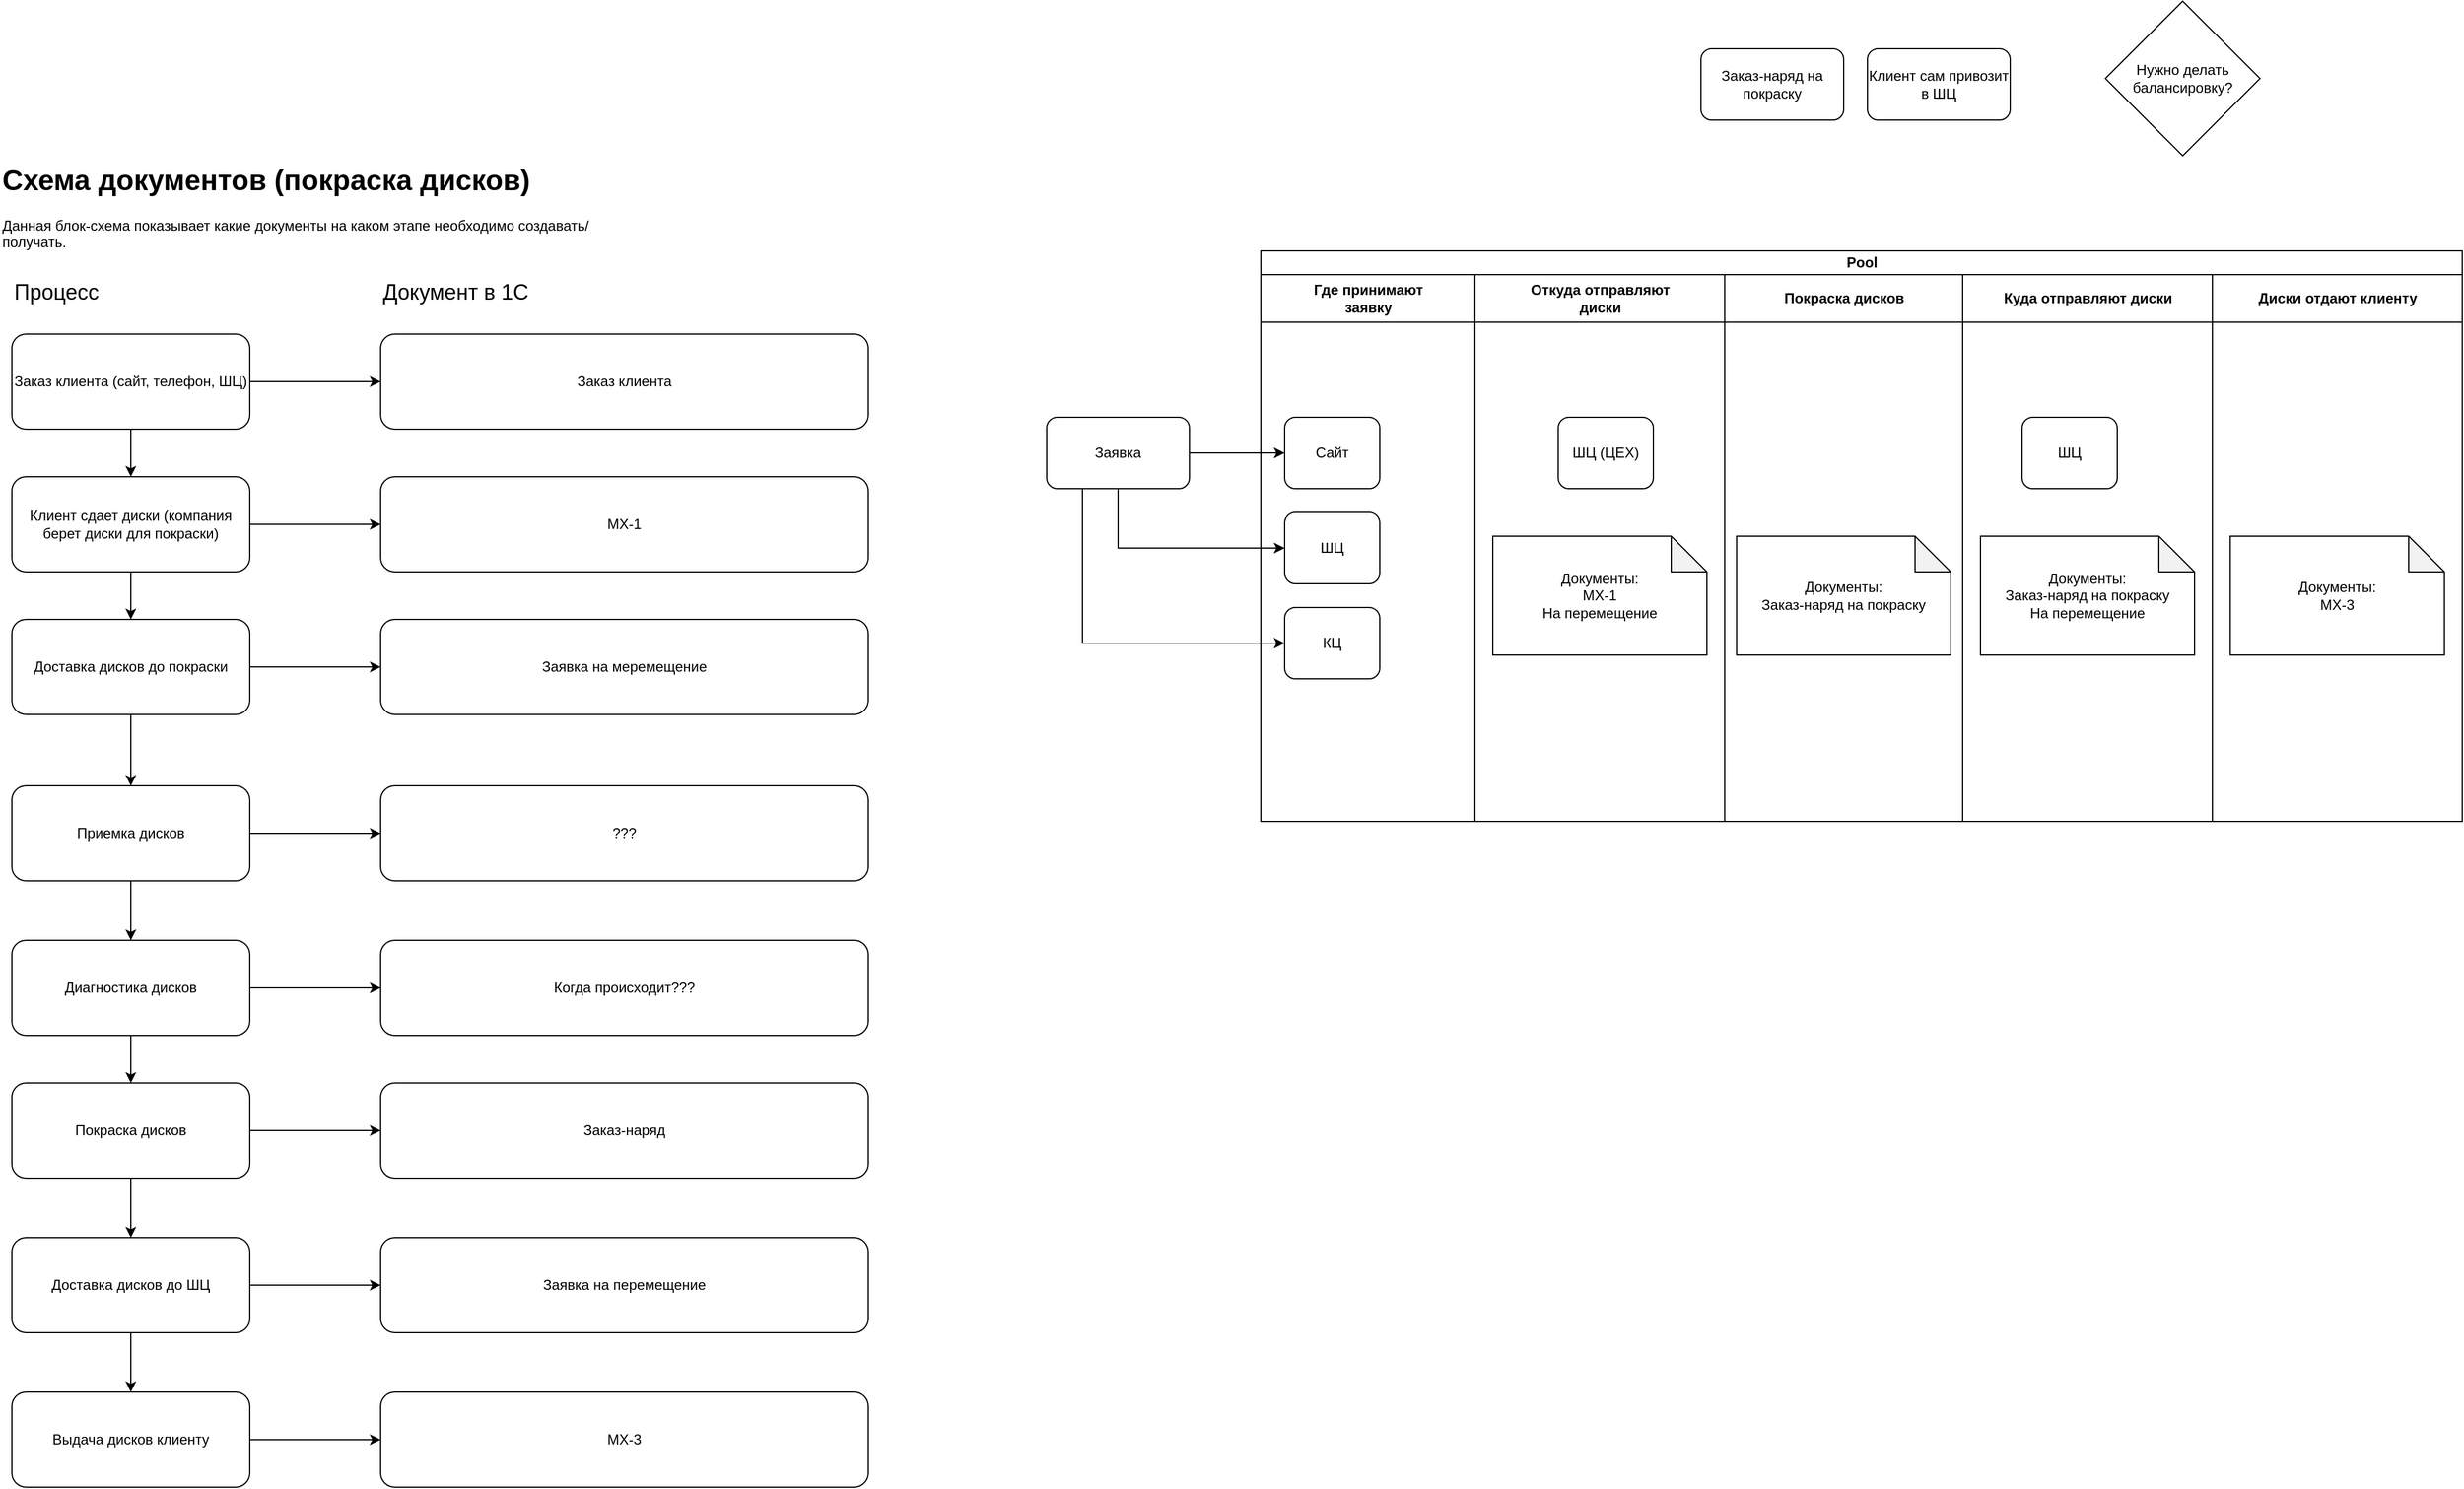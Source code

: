 <mxfile version="24.8.6">
  <diagram name="Page-1" id="uKkZgEGP30LBr_39MSwS">
    <mxGraphModel dx="1434" dy="1999" grid="1" gridSize="10" guides="1" tooltips="1" connect="1" arrows="1" fold="1" page="1" pageScale="1" pageWidth="827" pageHeight="1169" math="0" shadow="0">
      <root>
        <mxCell id="0" />
        <mxCell id="1" parent="0" />
        <mxCell id="SI2vmK9ZlvfOi17jyT_v-1" value="&lt;h1 style=&quot;margin-top: 0px;&quot;&gt;Схема документов (покраска дисков)&lt;/h1&gt;&lt;p&gt;Данная блок-схема показывает какие документы на каком этапе необходимо создавать/получать.&lt;/p&gt;" style="text;html=1;whiteSpace=wrap;overflow=hidden;rounded=0;" parent="1" vertex="1">
          <mxGeometry x="30" y="100" width="500" height="90" as="geometry" />
        </mxCell>
        <mxCell id="ca0fCaTmjlNiCSsV8HPN-5" value="" style="edgeStyle=orthogonalEdgeStyle;rounded=0;orthogonalLoop=1;jettySize=auto;html=1;" parent="1" source="SI2vmK9ZlvfOi17jyT_v-2" target="SI2vmK9ZlvfOi17jyT_v-5" edge="1">
          <mxGeometry relative="1" as="geometry" />
        </mxCell>
        <mxCell id="l2a7VMQjhgG2JfQVXqEQ-9" value="" style="edgeStyle=orthogonalEdgeStyle;rounded=0;orthogonalLoop=1;jettySize=auto;html=1;" edge="1" parent="1" source="SI2vmK9ZlvfOi17jyT_v-2" target="ca0fCaTmjlNiCSsV8HPN-11">
          <mxGeometry relative="1" as="geometry" />
        </mxCell>
        <mxCell id="SI2vmK9ZlvfOi17jyT_v-2" value="Заказ клиента (сайт, телефон, ШЦ)" style="rounded=1;whiteSpace=wrap;html=1;" parent="1" vertex="1">
          <mxGeometry x="40" y="250" width="200" height="80" as="geometry" />
        </mxCell>
        <mxCell id="ca0fCaTmjlNiCSsV8HPN-6" value="" style="edgeStyle=orthogonalEdgeStyle;rounded=0;orthogonalLoop=1;jettySize=auto;html=1;" parent="1" source="SI2vmK9ZlvfOi17jyT_v-5" target="ca0fCaTmjlNiCSsV8HPN-1" edge="1">
          <mxGeometry relative="1" as="geometry" />
        </mxCell>
        <mxCell id="l2a7VMQjhgG2JfQVXqEQ-10" value="" style="edgeStyle=orthogonalEdgeStyle;rounded=0;orthogonalLoop=1;jettySize=auto;html=1;" edge="1" parent="1" source="SI2vmK9ZlvfOi17jyT_v-5" target="ca0fCaTmjlNiCSsV8HPN-13">
          <mxGeometry relative="1" as="geometry" />
        </mxCell>
        <mxCell id="SI2vmK9ZlvfOi17jyT_v-5" value="Клиент сдает диски (компания берет диски для покраски)" style="rounded=1;whiteSpace=wrap;html=1;" parent="1" vertex="1">
          <mxGeometry x="40" y="370" width="200" height="80" as="geometry" />
        </mxCell>
        <mxCell id="l2a7VMQjhgG2JfQVXqEQ-11" value="" style="edgeStyle=orthogonalEdgeStyle;rounded=0;orthogonalLoop=1;jettySize=auto;html=1;" edge="1" parent="1" source="ca0fCaTmjlNiCSsV8HPN-1" target="ca0fCaTmjlNiCSsV8HPN-15">
          <mxGeometry relative="1" as="geometry" />
        </mxCell>
        <mxCell id="l2a7VMQjhgG2JfQVXqEQ-17" value="" style="edgeStyle=orthogonalEdgeStyle;rounded=0;orthogonalLoop=1;jettySize=auto;html=1;" edge="1" parent="1" source="ca0fCaTmjlNiCSsV8HPN-1" target="l2a7VMQjhgG2JfQVXqEQ-15">
          <mxGeometry relative="1" as="geometry" />
        </mxCell>
        <mxCell id="ca0fCaTmjlNiCSsV8HPN-1" value="Доставка дисков до покраски" style="rounded=1;whiteSpace=wrap;html=1;" parent="1" vertex="1">
          <mxGeometry x="40" y="490" width="200" height="80" as="geometry" />
        </mxCell>
        <mxCell id="ca0fCaTmjlNiCSsV8HPN-8" value="" style="edgeStyle=orthogonalEdgeStyle;rounded=0;orthogonalLoop=1;jettySize=auto;html=1;" parent="1" source="ca0fCaTmjlNiCSsV8HPN-2" target="ca0fCaTmjlNiCSsV8HPN-3" edge="1">
          <mxGeometry relative="1" as="geometry" />
        </mxCell>
        <mxCell id="l2a7VMQjhgG2JfQVXqEQ-12" value="" style="edgeStyle=orthogonalEdgeStyle;rounded=0;orthogonalLoop=1;jettySize=auto;html=1;" edge="1" parent="1" source="ca0fCaTmjlNiCSsV8HPN-2" target="ca0fCaTmjlNiCSsV8HPN-17">
          <mxGeometry relative="1" as="geometry" />
        </mxCell>
        <mxCell id="ca0fCaTmjlNiCSsV8HPN-2" value="Покраска дисков" style="rounded=1;whiteSpace=wrap;html=1;" parent="1" vertex="1">
          <mxGeometry x="40" y="880" width="200" height="80" as="geometry" />
        </mxCell>
        <mxCell id="ca0fCaTmjlNiCSsV8HPN-9" value="" style="edgeStyle=orthogonalEdgeStyle;rounded=0;orthogonalLoop=1;jettySize=auto;html=1;" parent="1" source="ca0fCaTmjlNiCSsV8HPN-3" target="ca0fCaTmjlNiCSsV8HPN-4" edge="1">
          <mxGeometry relative="1" as="geometry" />
        </mxCell>
        <mxCell id="l2a7VMQjhgG2JfQVXqEQ-13" value="" style="edgeStyle=orthogonalEdgeStyle;rounded=0;orthogonalLoop=1;jettySize=auto;html=1;" edge="1" parent="1" source="ca0fCaTmjlNiCSsV8HPN-3" target="ca0fCaTmjlNiCSsV8HPN-19">
          <mxGeometry relative="1" as="geometry" />
        </mxCell>
        <mxCell id="ca0fCaTmjlNiCSsV8HPN-3" value="Доставка дисков до ШЦ" style="rounded=1;whiteSpace=wrap;html=1;" parent="1" vertex="1">
          <mxGeometry x="40" y="1010" width="200" height="80" as="geometry" />
        </mxCell>
        <mxCell id="l2a7VMQjhgG2JfQVXqEQ-14" value="" style="edgeStyle=orthogonalEdgeStyle;rounded=0;orthogonalLoop=1;jettySize=auto;html=1;" edge="1" parent="1" source="ca0fCaTmjlNiCSsV8HPN-4" target="ca0fCaTmjlNiCSsV8HPN-20">
          <mxGeometry relative="1" as="geometry" />
        </mxCell>
        <mxCell id="ca0fCaTmjlNiCSsV8HPN-4" value="Выдача дисков клиенту" style="rounded=1;whiteSpace=wrap;html=1;" parent="1" vertex="1">
          <mxGeometry x="40" y="1140" width="200" height="80" as="geometry" />
        </mxCell>
        <mxCell id="ca0fCaTmjlNiCSsV8HPN-11" value="Заказ клиента" style="rounded=1;whiteSpace=wrap;html=1;" parent="1" vertex="1">
          <mxGeometry x="350" y="250" width="410" height="80" as="geometry" />
        </mxCell>
        <mxCell id="ca0fCaTmjlNiCSsV8HPN-13" value="МХ-1" style="rounded=1;whiteSpace=wrap;html=1;" parent="1" vertex="1">
          <mxGeometry x="350" y="370" width="410" height="80" as="geometry" />
        </mxCell>
        <mxCell id="ca0fCaTmjlNiCSsV8HPN-15" value="Заявка на меремещение" style="rounded=1;whiteSpace=wrap;html=1;" parent="1" vertex="1">
          <mxGeometry x="350" y="490" width="410" height="80" as="geometry" />
        </mxCell>
        <mxCell id="ca0fCaTmjlNiCSsV8HPN-17" value="Заказ-наряд" style="rounded=1;whiteSpace=wrap;html=1;" parent="1" vertex="1">
          <mxGeometry x="350" y="880" width="410" height="80" as="geometry" />
        </mxCell>
        <mxCell id="ca0fCaTmjlNiCSsV8HPN-19" value="Заявка на перемещение" style="rounded=1;whiteSpace=wrap;html=1;" parent="1" vertex="1">
          <mxGeometry x="350" y="1010" width="410" height="80" as="geometry" />
        </mxCell>
        <mxCell id="ca0fCaTmjlNiCSsV8HPN-20" value="МХ-3" style="rounded=1;whiteSpace=wrap;html=1;" parent="1" vertex="1">
          <mxGeometry x="350" y="1140" width="410" height="80" as="geometry" />
        </mxCell>
        <mxCell id="jrkXxCvTE8E_6U-OKGmR-1" value="Процесс" style="text;html=1;align=left;verticalAlign=middle;whiteSpace=wrap;rounded=0;fontSize=18;" parent="1" vertex="1">
          <mxGeometry x="40" y="190" width="200" height="50" as="geometry" />
        </mxCell>
        <mxCell id="jrkXxCvTE8E_6U-OKGmR-2" value="Документ в 1С" style="text;html=1;align=left;verticalAlign=middle;whiteSpace=wrap;rounded=0;fontSize=18;" parent="1" vertex="1">
          <mxGeometry x="350" y="190" width="200" height="50" as="geometry" />
        </mxCell>
        <mxCell id="jrkXxCvTE8E_6U-OKGmR-12" value="Нужно делать балансировку?" style="rhombus;whiteSpace=wrap;html=1;" parent="1" vertex="1">
          <mxGeometry x="1800" y="-30" width="130" height="130" as="geometry" />
        </mxCell>
        <mxCell id="jrkXxCvTE8E_6U-OKGmR-22" value="Клиент сам привозит в ШЦ" style="rounded=1;whiteSpace=wrap;html=1;" parent="1" vertex="1">
          <mxGeometry x="1600" y="10" width="120" height="60" as="geometry" />
        </mxCell>
        <mxCell id="jrkXxCvTE8E_6U-OKGmR-25" value="Pool" style="swimlane;childLayout=stackLayout;resizeParent=1;resizeParentMax=0;startSize=20;html=1;" parent="1" vertex="1">
          <mxGeometry x="1090" y="180" width="1010" height="480" as="geometry" />
        </mxCell>
        <mxCell id="jrkXxCvTE8E_6U-OKGmR-26" value="Где принимают&lt;div&gt;заявку&lt;/div&gt;" style="swimlane;startSize=40;html=1;" parent="jrkXxCvTE8E_6U-OKGmR-25" vertex="1">
          <mxGeometry y="20" width="180" height="460" as="geometry" />
        </mxCell>
        <mxCell id="jrkXxCvTE8E_6U-OKGmR-3" value="Заявка" style="rounded=1;whiteSpace=wrap;html=1;" parent="jrkXxCvTE8E_6U-OKGmR-26" vertex="1">
          <mxGeometry x="-180" y="120" width="120" height="60" as="geometry" />
        </mxCell>
        <mxCell id="jrkXxCvTE8E_6U-OKGmR-29" style="edgeStyle=orthogonalEdgeStyle;rounded=0;orthogonalLoop=1;jettySize=auto;html=1;" parent="jrkXxCvTE8E_6U-OKGmR-26" source="jrkXxCvTE8E_6U-OKGmR-3" target="jrkXxCvTE8E_6U-OKGmR-4" edge="1">
          <mxGeometry relative="1" as="geometry" />
        </mxCell>
        <mxCell id="jrkXxCvTE8E_6U-OKGmR-4" value="Сайт" style="rounded=1;whiteSpace=wrap;html=1;" parent="jrkXxCvTE8E_6U-OKGmR-26" vertex="1">
          <mxGeometry x="20" y="120" width="80" height="60" as="geometry" />
        </mxCell>
        <mxCell id="jrkXxCvTE8E_6U-OKGmR-30" style="edgeStyle=orthogonalEdgeStyle;rounded=0;orthogonalLoop=1;jettySize=auto;html=1;exitX=0.5;exitY=1;exitDx=0;exitDy=0;entryX=0;entryY=0.5;entryDx=0;entryDy=0;" parent="jrkXxCvTE8E_6U-OKGmR-26" source="jrkXxCvTE8E_6U-OKGmR-3" target="jrkXxCvTE8E_6U-OKGmR-5" edge="1">
          <mxGeometry relative="1" as="geometry" />
        </mxCell>
        <mxCell id="jrkXxCvTE8E_6U-OKGmR-5" value="ШЦ" style="rounded=1;whiteSpace=wrap;html=1;" parent="jrkXxCvTE8E_6U-OKGmR-26" vertex="1">
          <mxGeometry x="20" y="200" width="80" height="60" as="geometry" />
        </mxCell>
        <mxCell id="jrkXxCvTE8E_6U-OKGmR-32" style="edgeStyle=orthogonalEdgeStyle;rounded=0;orthogonalLoop=1;jettySize=auto;html=1;exitX=0.25;exitY=1;exitDx=0;exitDy=0;entryX=0;entryY=0.5;entryDx=0;entryDy=0;" parent="jrkXxCvTE8E_6U-OKGmR-26" source="jrkXxCvTE8E_6U-OKGmR-3" target="jrkXxCvTE8E_6U-OKGmR-31" edge="1">
          <mxGeometry relative="1" as="geometry" />
        </mxCell>
        <mxCell id="jrkXxCvTE8E_6U-OKGmR-31" value="КЦ" style="rounded=1;whiteSpace=wrap;html=1;" parent="jrkXxCvTE8E_6U-OKGmR-26" vertex="1">
          <mxGeometry x="20" y="280" width="80" height="60" as="geometry" />
        </mxCell>
        <mxCell id="jrkXxCvTE8E_6U-OKGmR-27" value="Откуда отправляют&lt;div&gt;диски&lt;/div&gt;" style="swimlane;startSize=40;html=1;" parent="jrkXxCvTE8E_6U-OKGmR-25" vertex="1">
          <mxGeometry x="180" y="20" width="210" height="460" as="geometry" />
        </mxCell>
        <mxCell id="jrkXxCvTE8E_6U-OKGmR-33" value="ШЦ (ЦЕХ)" style="rounded=1;whiteSpace=wrap;html=1;" parent="jrkXxCvTE8E_6U-OKGmR-27" vertex="1">
          <mxGeometry x="70" y="120" width="80" height="60" as="geometry" />
        </mxCell>
        <mxCell id="l2a7VMQjhgG2JfQVXqEQ-2" value="Документы:&lt;div&gt;МХ-1&lt;/div&gt;&lt;div&gt;На перемещение&lt;/div&gt;" style="shape=note;whiteSpace=wrap;html=1;backgroundOutline=1;darkOpacity=0.05;" vertex="1" parent="jrkXxCvTE8E_6U-OKGmR-27">
          <mxGeometry x="15" y="220" width="180" height="100" as="geometry" />
        </mxCell>
        <mxCell id="jrkXxCvTE8E_6U-OKGmR-28" value="Покраска дисков" style="swimlane;startSize=40;html=1;" parent="jrkXxCvTE8E_6U-OKGmR-25" vertex="1">
          <mxGeometry x="390" y="20" width="200" height="460" as="geometry" />
        </mxCell>
        <mxCell id="l2a7VMQjhgG2JfQVXqEQ-8" value="Документы:&lt;div&gt;Заказ-наряд на покраску&lt;/div&gt;" style="shape=note;whiteSpace=wrap;html=1;backgroundOutline=1;darkOpacity=0.05;" vertex="1" parent="jrkXxCvTE8E_6U-OKGmR-28">
          <mxGeometry x="10" y="220" width="180" height="100" as="geometry" />
        </mxCell>
        <mxCell id="jrkXxCvTE8E_6U-OKGmR-37" value="Куда отправляют диски" style="swimlane;startSize=40;html=1;" parent="jrkXxCvTE8E_6U-OKGmR-25" vertex="1">
          <mxGeometry x="590" y="20" width="210" height="460" as="geometry" />
        </mxCell>
        <mxCell id="l2a7VMQjhgG2JfQVXqEQ-1" value="ШЦ" style="rounded=1;whiteSpace=wrap;html=1;" vertex="1" parent="jrkXxCvTE8E_6U-OKGmR-37">
          <mxGeometry x="50" y="120" width="80" height="60" as="geometry" />
        </mxCell>
        <mxCell id="l2a7VMQjhgG2JfQVXqEQ-7" value="Документы:&lt;div&gt;Заказ-наряд на покраску&lt;br&gt;&lt;div&gt;На перемещение&lt;br&gt;&lt;/div&gt;&lt;/div&gt;" style="shape=note;whiteSpace=wrap;html=1;backgroundOutline=1;darkOpacity=0.05;" vertex="1" parent="jrkXxCvTE8E_6U-OKGmR-37">
          <mxGeometry x="15" y="220" width="180" height="100" as="geometry" />
        </mxCell>
        <mxCell id="jrkXxCvTE8E_6U-OKGmR-38" value="Диски отдают клиенту" style="swimlane;startSize=40;html=1;" parent="jrkXxCvTE8E_6U-OKGmR-25" vertex="1">
          <mxGeometry x="800" y="20" width="210" height="460" as="geometry" />
        </mxCell>
        <mxCell id="l2a7VMQjhgG2JfQVXqEQ-3" value="Документы:&lt;div&gt;МХ-3&lt;/div&gt;" style="shape=note;whiteSpace=wrap;html=1;backgroundOutline=1;darkOpacity=0.05;" vertex="1" parent="jrkXxCvTE8E_6U-OKGmR-38">
          <mxGeometry x="15" y="220" width="180" height="100" as="geometry" />
        </mxCell>
        <mxCell id="jrkXxCvTE8E_6U-OKGmR-14" value="Заказ-наряд на покраску" style="rounded=1;whiteSpace=wrap;html=1;" parent="1" vertex="1">
          <mxGeometry x="1460" y="10" width="120" height="60" as="geometry" />
        </mxCell>
        <mxCell id="l2a7VMQjhgG2JfQVXqEQ-19" value="" style="edgeStyle=orthogonalEdgeStyle;rounded=0;orthogonalLoop=1;jettySize=auto;html=1;" edge="1" parent="1" source="l2a7VMQjhgG2JfQVXqEQ-15" target="l2a7VMQjhgG2JfQVXqEQ-16">
          <mxGeometry relative="1" as="geometry" />
        </mxCell>
        <mxCell id="l2a7VMQjhgG2JfQVXqEQ-33" value="" style="edgeStyle=orthogonalEdgeStyle;rounded=0;orthogonalLoop=1;jettySize=auto;html=1;" edge="1" parent="1" source="l2a7VMQjhgG2JfQVXqEQ-15" target="l2a7VMQjhgG2JfQVXqEQ-31">
          <mxGeometry relative="1" as="geometry" />
        </mxCell>
        <mxCell id="l2a7VMQjhgG2JfQVXqEQ-15" value="Приемка дисков" style="rounded=1;whiteSpace=wrap;html=1;" vertex="1" parent="1">
          <mxGeometry x="40" y="630" width="200" height="80" as="geometry" />
        </mxCell>
        <mxCell id="l2a7VMQjhgG2JfQVXqEQ-16" value="???" style="rounded=1;whiteSpace=wrap;html=1;" vertex="1" parent="1">
          <mxGeometry x="350" y="630" width="410" height="80" as="geometry" />
        </mxCell>
        <mxCell id="l2a7VMQjhgG2JfQVXqEQ-34" value="" style="edgeStyle=orthogonalEdgeStyle;rounded=0;orthogonalLoop=1;jettySize=auto;html=1;" edge="1" parent="1" source="l2a7VMQjhgG2JfQVXqEQ-31" target="ca0fCaTmjlNiCSsV8HPN-2">
          <mxGeometry relative="1" as="geometry" />
        </mxCell>
        <mxCell id="l2a7VMQjhgG2JfQVXqEQ-35" value="" style="edgeStyle=orthogonalEdgeStyle;rounded=0;orthogonalLoop=1;jettySize=auto;html=1;" edge="1" parent="1" source="l2a7VMQjhgG2JfQVXqEQ-31" target="l2a7VMQjhgG2JfQVXqEQ-32">
          <mxGeometry relative="1" as="geometry" />
        </mxCell>
        <mxCell id="l2a7VMQjhgG2JfQVXqEQ-31" value="Диагностика дисков" style="rounded=1;whiteSpace=wrap;html=1;" vertex="1" parent="1">
          <mxGeometry x="40" y="760" width="200" height="80" as="geometry" />
        </mxCell>
        <mxCell id="l2a7VMQjhgG2JfQVXqEQ-32" value="Когда происходит???" style="rounded=1;whiteSpace=wrap;html=1;" vertex="1" parent="1">
          <mxGeometry x="350" y="760" width="410" height="80" as="geometry" />
        </mxCell>
      </root>
    </mxGraphModel>
  </diagram>
</mxfile>
